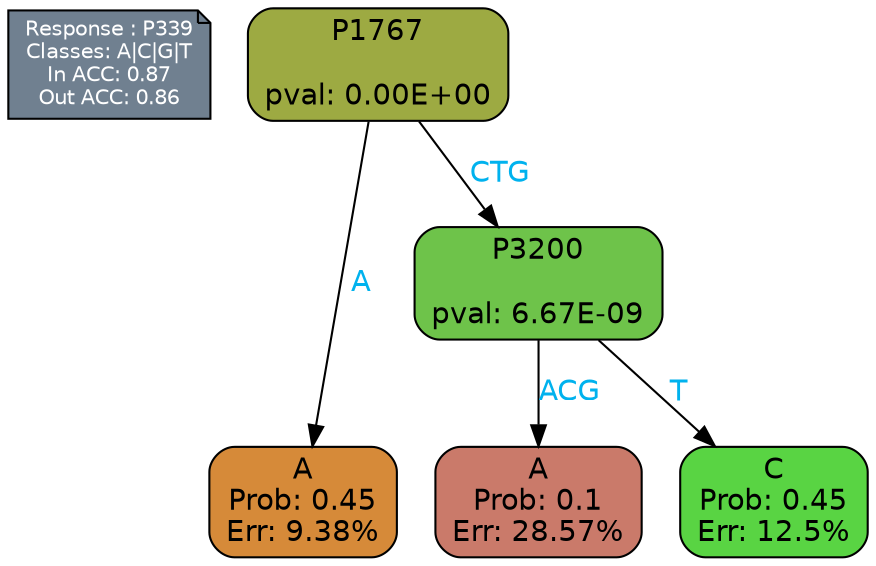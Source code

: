 digraph Tree {
node [shape=box, style="filled, rounded", color="black", fontname=helvetica] ;
graph [ranksep=equally, splines=polylines, bgcolor=transparent, dpi=600] ;
edge [fontname=helvetica] ;
LEGEND [label="Response : P339
Classes: A|C|G|T
In ACC: 0.87
Out ACC: 0.86
",shape=note,align=left,style=filled,fillcolor="slategray",fontcolor="white",fontsize=10];1 [label="P1767

pval: 0.00E+00", fillcolor="#9daa42"] ;
2 [label="A
Prob: 0.45
Err: 9.38%", fillcolor="#d68a39"] ;
3 [label="P3200

pval: 6.67E-09", fillcolor="#6ec34a"] ;
4 [label="A
Prob: 0.1
Err: 28.57%", fillcolor="#ca7a6a"] ;
5 [label="C
Prob: 0.45
Err: 12.5%", fillcolor="#59d443"] ;
1 -> 2 [label="A",fontcolor=deepskyblue2] ;
1 -> 3 [label="CTG",fontcolor=deepskyblue2] ;
3 -> 4 [label="ACG",fontcolor=deepskyblue2] ;
3 -> 5 [label="T",fontcolor=deepskyblue2] ;
{rank = same; 2;4;5;}{rank = same; LEGEND;1;}}